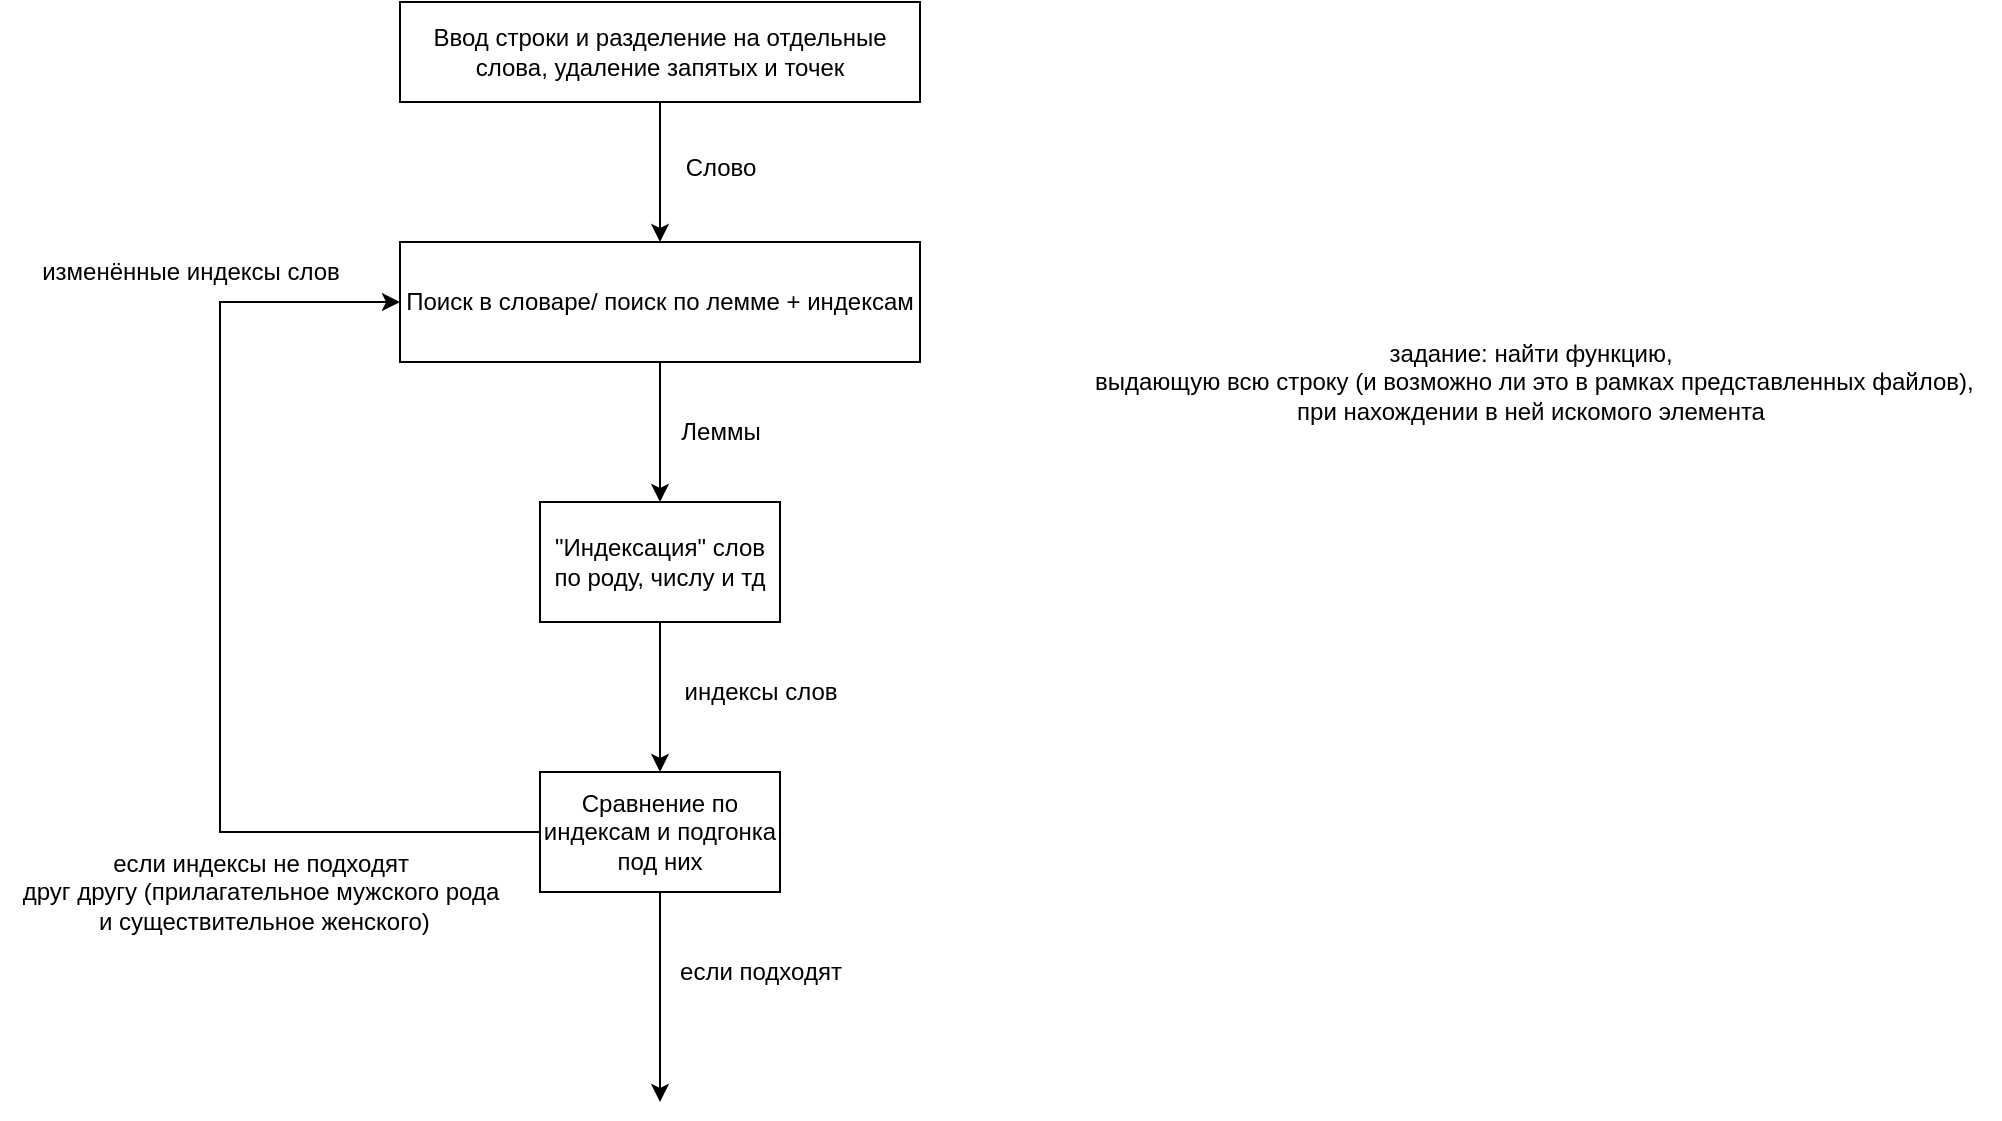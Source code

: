 <mxfile version="27.1.3">
  <diagram name="Страница — 1" id="jLnOedMRefn1-FSvZcaY">
    <mxGraphModel dx="1426" dy="785" grid="1" gridSize="10" guides="1" tooltips="1" connect="1" arrows="1" fold="1" page="1" pageScale="1" pageWidth="827" pageHeight="1169" math="0" shadow="0">
      <root>
        <mxCell id="0" />
        <mxCell id="1" parent="0" />
        <mxCell id="tPMKSkmJaqnPC8uWyhRr-2" style="edgeStyle=orthogonalEdgeStyle;rounded=0;orthogonalLoop=1;jettySize=auto;html=1;entryX=0.5;entryY=0;entryDx=0;entryDy=0;" parent="1" source="tPMKSkmJaqnPC8uWyhRr-1" target="tPMKSkmJaqnPC8uWyhRr-3" edge="1">
          <mxGeometry relative="1" as="geometry">
            <mxPoint x="370" y="310" as="targetPoint" />
          </mxGeometry>
        </mxCell>
        <mxCell id="tPMKSkmJaqnPC8uWyhRr-1" value="Ввод строки и разделение на отдельные слова, удаление запятых и точек" style="rounded=0;whiteSpace=wrap;html=1;" parent="1" vertex="1">
          <mxGeometry x="240" y="170" width="260" height="50" as="geometry" />
        </mxCell>
        <mxCell id="tPMKSkmJaqnPC8uWyhRr-5" style="edgeStyle=orthogonalEdgeStyle;rounded=0;orthogonalLoop=1;jettySize=auto;html=1;" parent="1" source="tPMKSkmJaqnPC8uWyhRr-3" target="tPMKSkmJaqnPC8uWyhRr-4" edge="1">
          <mxGeometry relative="1" as="geometry" />
        </mxCell>
        <mxCell id="tPMKSkmJaqnPC8uWyhRr-3" value="Поиск в словаре/ поиск по лемме + индексам" style="rounded=0;whiteSpace=wrap;html=1;" parent="1" vertex="1">
          <mxGeometry x="240" y="290" width="260" height="60" as="geometry" />
        </mxCell>
        <mxCell id="tPMKSkmJaqnPC8uWyhRr-9" style="edgeStyle=orthogonalEdgeStyle;rounded=0;orthogonalLoop=1;jettySize=auto;html=1;entryX=0.5;entryY=0;entryDx=0;entryDy=0;" parent="1" source="tPMKSkmJaqnPC8uWyhRr-4" target="tPMKSkmJaqnPC8uWyhRr-8" edge="1">
          <mxGeometry relative="1" as="geometry" />
        </mxCell>
        <mxCell id="tPMKSkmJaqnPC8uWyhRr-4" value="&quot;Индексация&quot; слов по роду, числу и тд" style="rounded=0;whiteSpace=wrap;html=1;" parent="1" vertex="1">
          <mxGeometry x="310" y="420" width="120" height="60" as="geometry" />
        </mxCell>
        <mxCell id="tPMKSkmJaqnPC8uWyhRr-6" value="Слово" style="text;html=1;align=center;verticalAlign=middle;resizable=0;points=[];autosize=1;strokeColor=none;fillColor=none;" parent="1" vertex="1">
          <mxGeometry x="370" y="238" width="60" height="30" as="geometry" />
        </mxCell>
        <mxCell id="tPMKSkmJaqnPC8uWyhRr-7" value="Леммы" style="text;html=1;align=center;verticalAlign=middle;resizable=0;points=[];autosize=1;strokeColor=none;fillColor=none;" parent="1" vertex="1">
          <mxGeometry x="370" y="370" width="60" height="30" as="geometry" />
        </mxCell>
        <mxCell id="tPMKSkmJaqnPC8uWyhRr-10" style="edgeStyle=orthogonalEdgeStyle;rounded=0;orthogonalLoop=1;jettySize=auto;html=1;entryX=0;entryY=0.5;entryDx=0;entryDy=0;" parent="1" source="tPMKSkmJaqnPC8uWyhRr-8" target="tPMKSkmJaqnPC8uWyhRr-3" edge="1">
          <mxGeometry relative="1" as="geometry">
            <Array as="points">
              <mxPoint x="150" y="585" />
              <mxPoint x="150" y="320" />
            </Array>
          </mxGeometry>
        </mxCell>
        <mxCell id="iwDVzfNXNj2g2RUYvlDA-2" style="edgeStyle=orthogonalEdgeStyle;rounded=0;orthogonalLoop=1;jettySize=auto;html=1;" edge="1" parent="1" source="tPMKSkmJaqnPC8uWyhRr-8">
          <mxGeometry relative="1" as="geometry">
            <mxPoint x="370" y="720" as="targetPoint" />
          </mxGeometry>
        </mxCell>
        <mxCell id="tPMKSkmJaqnPC8uWyhRr-8" value="Сравнение по индексам и подгонка под них" style="rounded=0;whiteSpace=wrap;html=1;" parent="1" vertex="1">
          <mxGeometry x="310" y="555" width="120" height="60" as="geometry" />
        </mxCell>
        <mxCell id="tPMKSkmJaqnPC8uWyhRr-11" value="индексы слов" style="text;html=1;align=center;verticalAlign=middle;resizable=0;points=[];autosize=1;strokeColor=none;fillColor=none;" parent="1" vertex="1">
          <mxGeometry x="370" y="500" width="100" height="30" as="geometry" />
        </mxCell>
        <mxCell id="tPMKSkmJaqnPC8uWyhRr-12" value="изменённые индексы слов" style="text;html=1;align=center;verticalAlign=middle;resizable=0;points=[];autosize=1;strokeColor=none;fillColor=none;" parent="1" vertex="1">
          <mxGeometry x="50" y="290" width="170" height="30" as="geometry" />
        </mxCell>
        <mxCell id="iwDVzfNXNj2g2RUYvlDA-1" value="если индексы не подходят &lt;br&gt;друг другу (прилагательное мужского рода&lt;br&gt;&amp;nbsp;и существительное женского)" style="text;html=1;align=center;verticalAlign=middle;resizable=0;points=[];autosize=1;strokeColor=none;fillColor=none;" vertex="1" parent="1">
          <mxGeometry x="40" y="585" width="260" height="60" as="geometry" />
        </mxCell>
        <mxCell id="iwDVzfNXNj2g2RUYvlDA-3" value="если подходят" style="text;html=1;align=center;verticalAlign=middle;resizable=0;points=[];autosize=1;strokeColor=none;fillColor=none;" vertex="1" parent="1">
          <mxGeometry x="370" y="640" width="100" height="30" as="geometry" />
        </mxCell>
        <mxCell id="iwDVzfNXNj2g2RUYvlDA-4" value="задание: найти функцию,&lt;br&gt;&amp;nbsp;выдающую всю строку (и возможно ли это в рамках представленных файлов), &lt;br&gt;при нахождении в ней искомого элемента" style="text;html=1;align=center;verticalAlign=middle;resizable=0;points=[];autosize=1;strokeColor=none;fillColor=none;" vertex="1" parent="1">
          <mxGeometry x="570" y="330" width="470" height="60" as="geometry" />
        </mxCell>
      </root>
    </mxGraphModel>
  </diagram>
</mxfile>
